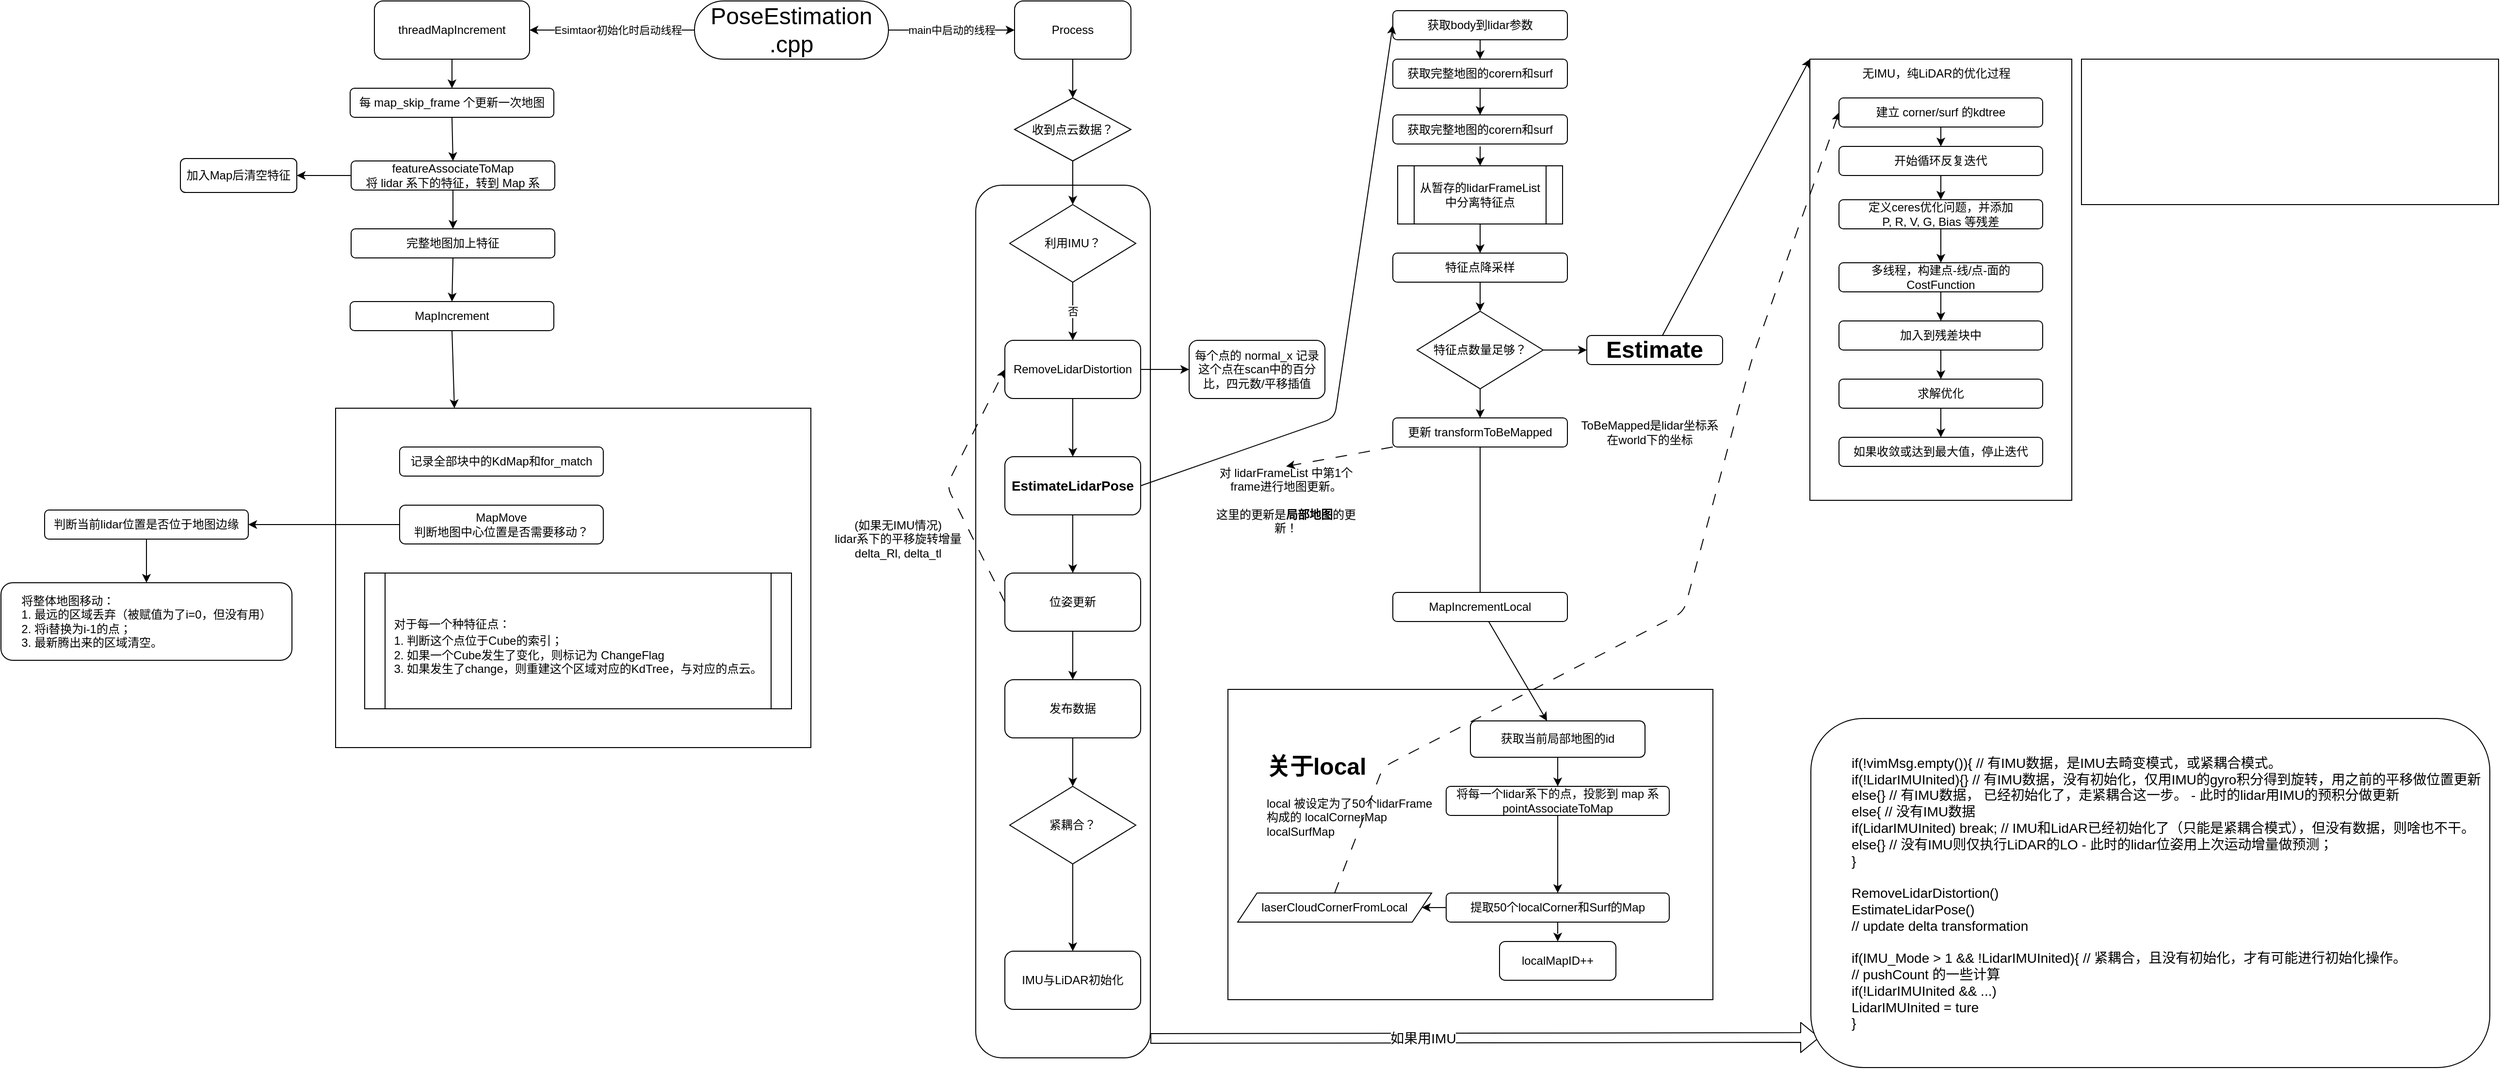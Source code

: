 <mxfile>
    <diagram id="mj-y8P8f9zTm1VpPqOiL" name="Page-1">
        <mxGraphModel dx="1750" dy="1113" grid="1" gridSize="10" guides="1" tooltips="1" connect="1" arrows="1" fold="1" page="1" pageScale="1" pageWidth="827" pageHeight="1169" math="0" shadow="0">
            <root>
                <mxCell id="0"/>
                <mxCell id="1" parent="0"/>
                <mxCell id="181" value="" style="rounded=1;whiteSpace=wrap;html=1;" vertex="1" parent="1">
                    <mxGeometry x="30" y="230" width="180" height="900" as="geometry"/>
                </mxCell>
                <mxCell id="178" value="" style="rounded=0;whiteSpace=wrap;html=1;" parent="1" vertex="1">
                    <mxGeometry x="890" y="100" width="270" height="455" as="geometry"/>
                </mxCell>
                <mxCell id="143" value="" style="group" parent="1" vertex="1" connectable="0">
                    <mxGeometry x="-630" y="460" width="490" height="350" as="geometry"/>
                </mxCell>
                <mxCell id="133" value="" style="rounded=0;whiteSpace=wrap;html=1;fontSize=24;" parent="143" vertex="1">
                    <mxGeometry width="490" height="350" as="geometry"/>
                </mxCell>
                <mxCell id="135" value="记录全部块中的KdMap和for_match" style="rounded=1;whiteSpace=wrap;html=1;" parent="143" vertex="1">
                    <mxGeometry x="66" y="40" width="210" height="30" as="geometry"/>
                </mxCell>
                <mxCell id="136" value="MapMove&lt;br&gt;判断地图中心位置是否需要移动？" style="rounded=1;whiteSpace=wrap;html=1;" parent="143" vertex="1">
                    <mxGeometry x="66" y="100" width="210" height="40" as="geometry"/>
                </mxCell>
                <mxCell id="140" value="&lt;div style=&quot;text-align: left;&quot;&gt;&lt;span style=&quot;font-size: 12px; background-color: initial;&quot;&gt;对于每一个种特征点：&lt;/span&gt;&lt;/div&gt;&lt;font style=&quot;font-size: 12px;&quot;&gt;&lt;div style=&quot;text-align: left;&quot;&gt;&lt;span style=&quot;background-color: initial;&quot;&gt;1. 判断这个点位于Cube的索引；&lt;/span&gt;&lt;/div&gt;&lt;div style=&quot;text-align: left;&quot;&gt;&lt;span style=&quot;background-color: initial;&quot;&gt;2. 如果一个Cube发生了变化，则标记为 ChangeFlag&lt;/span&gt;&lt;/div&gt;&lt;div style=&quot;text-align: left;&quot;&gt;&lt;span style=&quot;background-color: initial;&quot;&gt;3. 如果发生了change，则重建这个区域对应的KdTree，与对应的点云。&lt;/span&gt;&lt;/div&gt;&lt;/font&gt;" style="shape=process;whiteSpace=wrap;html=1;backgroundOutline=1;fontSize=24;size=0.048;" parent="143" vertex="1">
                    <mxGeometry x="30" y="170" width="440" height="140" as="geometry"/>
                </mxCell>
                <mxCell id="144" value="" style="group" parent="1" vertex="1" connectable="0">
                    <mxGeometry x="290" y="750" width="500" height="320" as="geometry"/>
                </mxCell>
                <mxCell id="96" value="" style="rounded=0;whiteSpace=wrap;html=1;" parent="144" vertex="1">
                    <mxGeometry width="500" height="320" as="geometry"/>
                </mxCell>
                <mxCell id="77" value="获取当前局部地图的id" style="whiteSpace=wrap;html=1;rounded=1;" parent="144" vertex="1">
                    <mxGeometry x="250" y="32.5" width="180" height="37.5" as="geometry"/>
                </mxCell>
                <mxCell id="80" value="将每一个lidar系下的点，投影到 map 系&lt;br&gt;pointAssociateToMap" style="rounded=1;whiteSpace=wrap;html=1;" parent="144" vertex="1">
                    <mxGeometry x="225" y="100" width="230" height="30" as="geometry"/>
                </mxCell>
                <mxCell id="81" value="" style="edgeStyle=none;html=1;" parent="144" source="77" target="80" edge="1">
                    <mxGeometry relative="1" as="geometry"/>
                </mxCell>
                <mxCell id="82" value="&lt;h1&gt;关于local&lt;/h1&gt;&lt;p&gt;local 被设定为了50个lidarFrame构成的 localCornerMap localSurfMap&lt;/p&gt;" style="text;html=1;strokeColor=none;fillColor=none;spacing=5;spacingTop=-20;whiteSpace=wrap;overflow=hidden;rounded=0;" parent="144" vertex="1">
                    <mxGeometry x="35" y="60" width="190" height="100" as="geometry"/>
                </mxCell>
                <mxCell id="83" value="提取50个localCorner和Surf的Map" style="rounded=1;whiteSpace=wrap;html=1;" parent="144" vertex="1">
                    <mxGeometry x="225" y="210" width="230" height="30" as="geometry"/>
                </mxCell>
                <mxCell id="84" value="" style="edgeStyle=none;html=1;" parent="144" source="80" target="83" edge="1">
                    <mxGeometry relative="1" as="geometry"/>
                </mxCell>
                <mxCell id="92" value="laserCloudCornerFromLocal" style="shape=parallelogram;perimeter=parallelogramPerimeter;whiteSpace=wrap;html=1;fixedSize=1;" parent="144" vertex="1">
                    <mxGeometry x="10" y="210" width="200" height="30" as="geometry"/>
                </mxCell>
                <mxCell id="93" value="" style="edgeStyle=none;html=1;" parent="144" source="83" target="92" edge="1">
                    <mxGeometry relative="1" as="geometry"/>
                </mxCell>
                <mxCell id="104" value="localMapID++" style="whiteSpace=wrap;html=1;rounded=1;" parent="144" vertex="1">
                    <mxGeometry x="280" y="260" width="120" height="40" as="geometry"/>
                </mxCell>
                <mxCell id="105" value="" style="edgeStyle=none;html=1;dashed=1;dashPattern=12 12;" parent="144" source="83" target="104" edge="1">
                    <mxGeometry relative="1" as="geometry"/>
                </mxCell>
                <mxCell id="2" value="Process" style="rounded=1;whiteSpace=wrap;html=1;" parent="1" vertex="1">
                    <mxGeometry x="70" y="40" width="120" height="60" as="geometry"/>
                </mxCell>
                <mxCell id="14" value="" style="endArrow=classic;html=1;exitX=0.5;exitY=1;exitDx=0;exitDy=0;entryX=0;entryY=0.5;entryDx=0;entryDy=0;" parent="1" source="2" target="16" edge="1">
                    <mxGeometry width="50" height="50" relative="1" as="geometry">
                        <mxPoint x="270" y="270" as="sourcePoint"/>
                        <mxPoint x="130" y="160" as="targetPoint"/>
                    </mxGeometry>
                </mxCell>
                <mxCell id="16" value="收到点云数据？" style="rhombus;whiteSpace=wrap;html=1;direction=south;" parent="1" vertex="1">
                    <mxGeometry x="70" y="140" width="120" height="65" as="geometry"/>
                </mxCell>
                <mxCell id="19" value="利用IMU？" style="rhombus;whiteSpace=wrap;html=1;" parent="1" vertex="1">
                    <mxGeometry x="65" y="250" width="130" height="80" as="geometry"/>
                </mxCell>
                <mxCell id="20" value="" style="endArrow=classic;html=1;entryX=0.5;entryY=0;entryDx=0;entryDy=0;exitX=1;exitY=0.5;exitDx=0;exitDy=0;" parent="1" source="16" target="19" edge="1">
                    <mxGeometry width="50" height="50" relative="1" as="geometry">
                        <mxPoint x="210" y="260" as="sourcePoint"/>
                        <mxPoint x="170" y="275" as="targetPoint"/>
                    </mxGeometry>
                </mxCell>
                <mxCell id="21" value="否" style="endArrow=classic;html=1;entryX=0.5;entryY=0;entryDx=0;entryDy=0;exitX=0.5;exitY=1;exitDx=0;exitDy=0;" parent="1" source="19" target="23" edge="1">
                    <mxGeometry width="50" height="50" relative="1" as="geometry">
                        <mxPoint x="140" y="340" as="sourcePoint"/>
                        <mxPoint x="129.52" y="375" as="targetPoint"/>
                    </mxGeometry>
                </mxCell>
                <mxCell id="23" value="RemoveLidarDistortion" style="rounded=1;whiteSpace=wrap;html=1;" parent="1" vertex="1">
                    <mxGeometry x="60" y="390" width="140" height="60" as="geometry"/>
                </mxCell>
                <mxCell id="24" value="&lt;font style=&quot;font-size: 14px;&quot;&gt;EstimateLidarPose&lt;/font&gt;" style="rounded=1;whiteSpace=wrap;html=1;fontStyle=1" parent="1" vertex="1">
                    <mxGeometry x="60" y="510" width="140" height="60" as="geometry"/>
                </mxCell>
                <mxCell id="25" value="" style="endArrow=classic;html=1;exitX=0.5;exitY=1;exitDx=0;exitDy=0;entryX=0.5;entryY=0;entryDx=0;entryDy=0;" parent="1" source="23" target="24" edge="1">
                    <mxGeometry width="50" height="50" relative="1" as="geometry">
                        <mxPoint x="280" y="480" as="sourcePoint"/>
                        <mxPoint x="330" y="430" as="targetPoint"/>
                    </mxGeometry>
                </mxCell>
                <mxCell id="27" value="位姿更新" style="rounded=1;whiteSpace=wrap;html=1;" parent="1" vertex="1">
                    <mxGeometry x="60" y="630" width="140" height="60" as="geometry"/>
                </mxCell>
                <mxCell id="28" value="发布数据" style="rounded=1;whiteSpace=wrap;html=1;" parent="1" vertex="1">
                    <mxGeometry x="60" y="740" width="140" height="60" as="geometry"/>
                </mxCell>
                <mxCell id="30" value="紧耦合？" style="rhombus;whiteSpace=wrap;html=1;" parent="1" vertex="1">
                    <mxGeometry x="65" y="850" width="130" height="80" as="geometry"/>
                </mxCell>
                <mxCell id="31" value="IMU与LiDAR初始化" style="rounded=1;whiteSpace=wrap;html=1;" parent="1" vertex="1">
                    <mxGeometry x="60" y="1020" width="140" height="60" as="geometry"/>
                </mxCell>
                <mxCell id="32" value="" style="endArrow=classic;html=1;exitX=0.5;exitY=1;exitDx=0;exitDy=0;entryX=0.5;entryY=0;entryDx=0;entryDy=0;" parent="1" source="28" target="30" edge="1">
                    <mxGeometry width="50" height="50" relative="1" as="geometry">
                        <mxPoint x="320" y="890" as="sourcePoint"/>
                        <mxPoint x="370" y="840" as="targetPoint"/>
                    </mxGeometry>
                </mxCell>
                <mxCell id="35" value="" style="endArrow=classic;html=1;exitX=0.5;exitY=1;exitDx=0;exitDy=0;entryX=0.5;entryY=0;entryDx=0;entryDy=0;" parent="1" source="30" target="31" edge="1">
                    <mxGeometry width="50" height="50" relative="1" as="geometry">
                        <mxPoint x="140" y="810" as="sourcePoint"/>
                        <mxPoint x="140" y="860" as="targetPoint"/>
                    </mxGeometry>
                </mxCell>
                <mxCell id="36" value="" style="endArrow=classic;html=1;entryX=0.5;entryY=0;entryDx=0;entryDy=0;exitX=0.5;exitY=1;exitDx=0;exitDy=0;" parent="1" source="24" target="27" edge="1">
                    <mxGeometry width="50" height="50" relative="1" as="geometry">
                        <mxPoint x="260" y="600" as="sourcePoint"/>
                        <mxPoint x="140" y="520" as="targetPoint"/>
                    </mxGeometry>
                </mxCell>
                <mxCell id="37" value="" style="endArrow=classic;html=1;exitX=0.5;exitY=1;exitDx=0;exitDy=0;" parent="1" source="27" target="28" edge="1">
                    <mxGeometry width="50" height="50" relative="1" as="geometry">
                        <mxPoint x="200" y="710" as="sourcePoint"/>
                        <mxPoint x="200" y="770" as="targetPoint"/>
                    </mxGeometry>
                </mxCell>
                <mxCell id="39" value="" style="endArrow=classic;html=1;exitX=0;exitY=0.5;exitDx=0;exitDy=0;entryX=0;entryY=0.5;entryDx=0;entryDy=0;dashed=1;dashPattern=12 12;" parent="1" source="27" target="23" edge="1">
                    <mxGeometry width="50" height="50" relative="1" as="geometry">
                        <mxPoint x="-30" y="620" as="sourcePoint"/>
                        <mxPoint x="20" y="570" as="targetPoint"/>
                        <Array as="points">
                            <mxPoint y="540"/>
                        </Array>
                    </mxGeometry>
                </mxCell>
                <mxCell id="41" value="(如果无IMU情况)&lt;br&gt;lidar系下的平移旋转增量&lt;br&gt;delta_Rl, delta_tl" style="text;html=1;strokeColor=none;fillColor=none;align=center;verticalAlign=middle;whiteSpace=wrap;rounded=0;" parent="1" vertex="1">
                    <mxGeometry x="-120" y="570" width="140" height="50" as="geometry"/>
                </mxCell>
                <mxCell id="42" value="每个点的 normal_x 记录这个点在scan中的百分比，四元数/平移插值" style="rounded=1;whiteSpace=wrap;html=1;" parent="1" vertex="1">
                    <mxGeometry x="250" y="390" width="140" height="60" as="geometry"/>
                </mxCell>
                <mxCell id="43" value="" style="endArrow=classic;html=1;exitX=1;exitY=0.5;exitDx=0;exitDy=0;entryX=0;entryY=0.5;entryDx=0;entryDy=0;" parent="1" source="23" target="42" edge="1">
                    <mxGeometry width="50" height="50" relative="1" as="geometry">
                        <mxPoint x="250" y="480" as="sourcePoint"/>
                        <mxPoint x="300" y="430" as="targetPoint"/>
                    </mxGeometry>
                </mxCell>
                <mxCell id="44" value="获取body到lidar参数" style="rounded=1;whiteSpace=wrap;html=1;" parent="1" vertex="1">
                    <mxGeometry x="460" y="50" width="180" height="30" as="geometry"/>
                </mxCell>
                <mxCell id="45" value="" style="endArrow=classic;html=1;entryX=0;entryY=0.5;entryDx=0;entryDy=0;exitX=1;exitY=0.5;exitDx=0;exitDy=0;" parent="1" source="24" target="44" edge="1">
                    <mxGeometry width="50" height="50" relative="1" as="geometry">
                        <mxPoint x="380" y="240" as="sourcePoint"/>
                        <mxPoint x="430" y="190" as="targetPoint"/>
                        <Array as="points">
                            <mxPoint x="400" y="470"/>
                        </Array>
                    </mxGeometry>
                </mxCell>
                <mxCell id="47" value="获取完整地图的corern和surf&lt;br&gt;" style="rounded=1;whiteSpace=wrap;html=1;" parent="1" vertex="1">
                    <mxGeometry x="460" y="100" width="180" height="30" as="geometry"/>
                </mxCell>
                <mxCell id="48" value="获取完整地图的corern和surf&lt;br&gt;" style="rounded=1;whiteSpace=wrap;html=1;" parent="1" vertex="1">
                    <mxGeometry x="460" y="157.5" width="180" height="30" as="geometry"/>
                </mxCell>
                <mxCell id="49" value="从暂存的lidarFrameList中分离特征点" style="shape=process;whiteSpace=wrap;html=1;backgroundOutline=1;" parent="1" vertex="1">
                    <mxGeometry x="465" y="210" width="170" height="60" as="geometry"/>
                </mxCell>
                <mxCell id="51" value="特征点降采样" style="rounded=1;whiteSpace=wrap;html=1;" parent="1" vertex="1">
                    <mxGeometry x="460" y="300" width="180" height="30" as="geometry"/>
                </mxCell>
                <mxCell id="52" value="特征点数量足够？" style="rhombus;whiteSpace=wrap;html=1;" parent="1" vertex="1">
                    <mxGeometry x="485" y="360" width="130" height="80" as="geometry"/>
                </mxCell>
                <mxCell id="53" value="" style="endArrow=classic;html=1;exitX=1;exitY=0.5;exitDx=0;exitDy=0;entryX=0;entryY=0.5;entryDx=0;entryDy=0;" parent="1" source="52" target="54" edge="1">
                    <mxGeometry width="50" height="50" relative="1" as="geometry">
                        <mxPoint x="670" y="400" as="sourcePoint"/>
                        <mxPoint x="670" y="390" as="targetPoint"/>
                    </mxGeometry>
                </mxCell>
                <mxCell id="162" value="" style="edgeStyle=none;html=1;fontSize=14;entryX=0;entryY=0;entryDx=0;entryDy=0;" parent="1" source="54" edge="1" target="178">
                    <mxGeometry relative="1" as="geometry">
                        <mxPoint x="850" y="410.737" as="targetPoint"/>
                    </mxGeometry>
                </mxCell>
                <mxCell id="54" value="&lt;h1&gt;Estimate&lt;/h1&gt;" style="rounded=1;whiteSpace=wrap;html=1;fontStyle=1" parent="1" vertex="1">
                    <mxGeometry x="660" y="385" width="140" height="30" as="geometry"/>
                </mxCell>
                <mxCell id="117" style="edgeStyle=none;html=1;exitX=0;exitY=1;exitDx=0;exitDy=0;dashed=1;dashPattern=12 12;entryX=0.5;entryY=0;entryDx=0;entryDy=0;" parent="1" source="57" target="66" edge="1">
                    <mxGeometry relative="1" as="geometry"/>
                </mxCell>
                <mxCell id="57" value="更新 transformToBeMapped" style="rounded=1;whiteSpace=wrap;html=1;" parent="1" vertex="1">
                    <mxGeometry x="460" y="470" width="180" height="30" as="geometry"/>
                </mxCell>
                <mxCell id="58" value="ToBeMapped是lidar坐标系在world下的坐标" style="text;html=1;strokeColor=none;fillColor=none;align=center;verticalAlign=middle;whiteSpace=wrap;rounded=0;" parent="1" vertex="1">
                    <mxGeometry x="650" y="470" width="150" height="30" as="geometry"/>
                </mxCell>
                <mxCell id="59" value="" style="endArrow=classic;html=1;exitX=0.5;exitY=1;exitDx=0;exitDy=0;entryX=0.5;entryY=0;entryDx=0;entryDy=0;" parent="1" source="44" target="47" edge="1">
                    <mxGeometry width="50" height="50" relative="1" as="geometry">
                        <mxPoint x="730" y="150" as="sourcePoint"/>
                        <mxPoint x="780" y="100" as="targetPoint"/>
                    </mxGeometry>
                </mxCell>
                <mxCell id="60" value="" style="endArrow=classic;html=1;entryX=0.5;entryY=0;entryDx=0;entryDy=0;exitX=0.5;exitY=1;exitDx=0;exitDy=0;" parent="1" source="47" target="48" edge="1">
                    <mxGeometry width="50" height="50" relative="1" as="geometry">
                        <mxPoint x="540" y="90" as="sourcePoint"/>
                        <mxPoint x="560" y="110" as="targetPoint"/>
                    </mxGeometry>
                </mxCell>
                <mxCell id="61" value="" style="endArrow=classic;html=1;entryX=0.5;entryY=0;entryDx=0;entryDy=0;" parent="1" target="49" edge="1">
                    <mxGeometry width="50" height="50" relative="1" as="geometry">
                        <mxPoint x="550" y="190" as="sourcePoint"/>
                        <mxPoint x="570" y="120" as="targetPoint"/>
                    </mxGeometry>
                </mxCell>
                <mxCell id="62" value="" style="endArrow=classic;html=1;exitX=0.5;exitY=1;exitDx=0;exitDy=0;" parent="1" source="49" target="51" edge="1">
                    <mxGeometry width="50" height="50" relative="1" as="geometry">
                        <mxPoint x="550" y="290" as="sourcePoint"/>
                        <mxPoint x="560" y="240" as="targetPoint"/>
                    </mxGeometry>
                </mxCell>
                <mxCell id="63" value="" style="endArrow=classic;html=1;entryX=0.5;entryY=0;entryDx=0;entryDy=0;exitX=0.5;exitY=1;exitDx=0;exitDy=0;" parent="1" source="51" target="52" edge="1">
                    <mxGeometry width="50" height="50" relative="1" as="geometry">
                        <mxPoint x="570" y="210" as="sourcePoint"/>
                        <mxPoint x="570" y="250" as="targetPoint"/>
                    </mxGeometry>
                </mxCell>
                <mxCell id="64" value="" style="endArrow=classic;html=1;exitX=0.5;exitY=1;exitDx=0;exitDy=0;" parent="1" source="52" target="57" edge="1">
                    <mxGeometry width="50" height="50" relative="1" as="geometry">
                        <mxPoint x="580" y="220" as="sourcePoint"/>
                        <mxPoint x="580" y="260" as="targetPoint"/>
                    </mxGeometry>
                </mxCell>
                <mxCell id="78" value="" style="edgeStyle=none;html=1;" parent="1" source="65" target="77" edge="1">
                    <mxGeometry relative="1" as="geometry"/>
                </mxCell>
                <mxCell id="65" value="MapIncrementLocal" style="rounded=1;whiteSpace=wrap;html=1;" parent="1" vertex="1">
                    <mxGeometry x="460" y="650" width="180" height="30" as="geometry"/>
                </mxCell>
                <mxCell id="66" value="对 lidarFrameList 中第1个frame进行地图更新。&lt;br&gt;&lt;br&gt;这里的更新是&lt;b&gt;局部地图&lt;/b&gt;的更新！" style="text;html=1;strokeColor=none;fillColor=none;align=center;verticalAlign=middle;whiteSpace=wrap;rounded=0;" parent="1" vertex="1">
                    <mxGeometry x="265" y="520" width="170" height="70" as="geometry"/>
                </mxCell>
                <mxCell id="72" value="main中启动的线程" style="edgeStyle=none;html=1;entryX=0;entryY=0.5;entryDx=0;entryDy=0;" parent="1" source="71" target="2" edge="1">
                    <mxGeometry relative="1" as="geometry"/>
                </mxCell>
                <mxCell id="74" style="edgeStyle=none;html=1;exitX=0;exitY=0.5;exitDx=0;exitDy=0;" parent="1" source="71" target="73" edge="1">
                    <mxGeometry relative="1" as="geometry"/>
                </mxCell>
                <mxCell id="75" value="Esimtaor初始化时启动线程" style="edgeLabel;html=1;align=center;verticalAlign=middle;resizable=0;points=[];" parent="74" vertex="1" connectable="0">
                    <mxGeometry x="-0.463" y="3" relative="1" as="geometry">
                        <mxPoint x="-34" y="-3" as="offset"/>
                    </mxGeometry>
                </mxCell>
                <mxCell id="71" value="&lt;font style=&quot;font-size: 24px;&quot;&gt;PoseEstimation&lt;br&gt;.cpp&lt;br&gt;&lt;/font&gt;" style="rounded=1;whiteSpace=wrap;html=1;arcSize=50;" parent="1" vertex="1">
                    <mxGeometry x="-260" y="40" width="200" height="60" as="geometry"/>
                </mxCell>
                <mxCell id="73" value="&lt;span&gt;threadMapIncrement&lt;/span&gt;" style="rounded=1;whiteSpace=wrap;html=1;fontStyle=0" parent="1" vertex="1">
                    <mxGeometry x="-590" y="40" width="160" height="60" as="geometry"/>
                </mxCell>
                <mxCell id="110" value="" style="endArrow=classic;html=1;exitX=0.5;exitY=1;exitDx=0;exitDy=0;" parent="1" source="73" target="111" edge="1">
                    <mxGeometry width="50" height="50" relative="1" as="geometry">
                        <mxPoint x="-420" y="150" as="sourcePoint"/>
                        <mxPoint x="-370" y="100" as="targetPoint"/>
                    </mxGeometry>
                </mxCell>
                <mxCell id="111" value="每 map_skip_frame 个更新一次地图" style="rounded=1;whiteSpace=wrap;html=1;" parent="1" vertex="1">
                    <mxGeometry x="-615" y="130" width="210" height="30" as="geometry"/>
                </mxCell>
                <mxCell id="114" value="featureAssociateToMap&lt;br&gt;将 lidar 系下的特征，转到 Map 系" style="rounded=1;whiteSpace=wrap;html=1;" parent="1" vertex="1">
                    <mxGeometry x="-614" y="205" width="210" height="30" as="geometry"/>
                </mxCell>
                <mxCell id="116" value="" style="endArrow=none;html=1;exitX=0.5;exitY=1;exitDx=0;exitDy=0;" parent="1" source="57" target="65" edge="1">
                    <mxGeometry width="50" height="50" relative="1" as="geometry">
                        <mxPoint x="550" y="500" as="sourcePoint"/>
                        <mxPoint x="550" y="600" as="targetPoint"/>
                    </mxGeometry>
                </mxCell>
                <mxCell id="120" value="" style="endArrow=classic;html=1;exitX=0.5;exitY=1;exitDx=0;exitDy=0;entryX=0.5;entryY=0;entryDx=0;entryDy=0;" parent="1" source="111" target="114" edge="1">
                    <mxGeometry width="50" height="50" relative="1" as="geometry">
                        <mxPoint x="-500" y="110" as="sourcePoint"/>
                        <mxPoint x="-500" y="140" as="targetPoint"/>
                    </mxGeometry>
                </mxCell>
                <mxCell id="122" value="加入Map后清空特征" style="whiteSpace=wrap;html=1;rounded=1;" parent="1" vertex="1">
                    <mxGeometry x="-790" y="202.5" width="120" height="35" as="geometry"/>
                </mxCell>
                <mxCell id="124" value="" style="endArrow=classic;html=1;exitX=0;exitY=0.5;exitDx=0;exitDy=0;" parent="1" source="114" target="122" edge="1">
                    <mxGeometry width="50" height="50" relative="1" as="geometry">
                        <mxPoint x="-620" y="220" as="sourcePoint"/>
                        <mxPoint x="-499.0" y="215" as="targetPoint"/>
                    </mxGeometry>
                </mxCell>
                <mxCell id="125" value="完整地图加上特征" style="rounded=1;whiteSpace=wrap;html=1;" parent="1" vertex="1">
                    <mxGeometry x="-614" y="275" width="210" height="30" as="geometry"/>
                </mxCell>
                <mxCell id="128" value="MapIncrement" style="rounded=1;whiteSpace=wrap;html=1;" parent="1" vertex="1">
                    <mxGeometry x="-615" y="350" width="210" height="30" as="geometry"/>
                </mxCell>
                <mxCell id="130" value="" style="endArrow=classic;html=1;entryX=0.5;entryY=0;entryDx=0;entryDy=0;exitX=0.5;exitY=1;exitDx=0;exitDy=0;" parent="1" source="114" target="125" edge="1">
                    <mxGeometry width="50" height="50" relative="1" as="geometry">
                        <mxPoint x="-510" y="240" as="sourcePoint"/>
                        <mxPoint x="-499.0" y="215" as="targetPoint"/>
                    </mxGeometry>
                </mxCell>
                <mxCell id="131" value="" style="endArrow=classic;html=1;exitX=0.5;exitY=1;exitDx=0;exitDy=0;entryX=0.5;entryY=0;entryDx=0;entryDy=0;" parent="1" source="125" target="128" edge="1">
                    <mxGeometry width="50" height="50" relative="1" as="geometry">
                        <mxPoint x="-490.0" y="180" as="sourcePoint"/>
                        <mxPoint x="-489.0" y="225" as="targetPoint"/>
                    </mxGeometry>
                </mxCell>
                <mxCell id="134" value="&lt;div style=&quot;color: rgb(204, 204, 204); background-color: rgb(31, 31, 31); font-family: Consolas, &amp;quot;Courier New&amp;quot;, monospace; font-weight: normal; font-size: 14px; line-height: 19px;&quot;&gt;&lt;br&gt;&lt;/div&gt;" style="text;whiteSpace=wrap;html=1;fontSize=24;" parent="1" vertex="1">
                    <mxGeometry x="-850" y="690" width="130" height="40" as="geometry"/>
                </mxCell>
                <mxCell id="137" value="" style="endArrow=classic;html=1;exitX=0;exitY=0.5;exitDx=0;exitDy=0;entryX=1;entryY=0.5;entryDx=0;entryDy=0;" parent="1" source="136" target="138" edge="1">
                    <mxGeometry width="50" height="50" relative="1" as="geometry">
                        <mxPoint x="-740" y="580" as="sourcePoint"/>
                        <mxPoint x="-710" y="555" as="targetPoint"/>
                    </mxGeometry>
                </mxCell>
                <mxCell id="138" value="判断当前lidar位置是否位于地图边缘" style="rounded=1;whiteSpace=wrap;html=1;" parent="1" vertex="1">
                    <mxGeometry x="-930" y="565" width="210" height="30" as="geometry"/>
                </mxCell>
                <mxCell id="142" value="" style="endArrow=classic;html=1;exitX=0.5;exitY=1;exitDx=0;exitDy=0;entryX=0.25;entryY=0;entryDx=0;entryDy=0;" parent="1" source="128" target="133" edge="1">
                    <mxGeometry width="50" height="50" relative="1" as="geometry">
                        <mxPoint x="-499" y="315" as="sourcePoint"/>
                        <mxPoint x="-500" y="360" as="targetPoint"/>
                    </mxGeometry>
                </mxCell>
                <mxCell id="146" value="&lt;div style=&quot;text-align: left;&quot;&gt;&lt;span style=&quot;background-color: initial;&quot;&gt;将整体地图移动：&lt;/span&gt;&lt;/div&gt;&lt;div style=&quot;text-align: left;&quot;&gt;&lt;span style=&quot;background-color: initial;&quot;&gt;1. 最远的区域丢弃（被赋值为了i=0，但没有用）&lt;/span&gt;&lt;/div&gt;&lt;div style=&quot;text-align: left;&quot;&gt;&lt;span style=&quot;background-color: initial;&quot;&gt;2. 将i替换为i-1的点；&lt;/span&gt;&lt;/div&gt;&lt;div style=&quot;text-align: left;&quot;&gt;&lt;span style=&quot;background-color: initial;&quot;&gt;3. 最新腾出来的区域清空。&lt;/span&gt;&lt;/div&gt;" style="rounded=1;whiteSpace=wrap;html=1;" parent="1" vertex="1">
                    <mxGeometry x="-975" y="640" width="300" height="80" as="geometry"/>
                </mxCell>
                <mxCell id="148" value="" style="endArrow=classic;html=1;exitX=0.5;exitY=1;exitDx=0;exitDy=0;entryX=0.5;entryY=0;entryDx=0;entryDy=0;" parent="1" source="138" target="146" edge="1">
                    <mxGeometry width="50" height="50" relative="1" as="geometry">
                        <mxPoint x="-820" y="670" as="sourcePoint"/>
                        <mxPoint x="-770" y="620" as="targetPoint"/>
                    </mxGeometry>
                </mxCell>
                <mxCell id="152" value="" style="endArrow=classic;html=1;exitX=0.5;exitY=0;exitDx=0;exitDy=0;dashed=1;dashPattern=12 12;entryX=0;entryY=0.5;entryDx=0;entryDy=0;" parent="1" source="92" target="157" edge="1">
                    <mxGeometry width="50" height="50" relative="1" as="geometry">
                        <mxPoint x="70" y="670" as="sourcePoint"/>
                        <mxPoint x="750" y="190" as="targetPoint"/>
                        <Array as="points">
                            <mxPoint x="450" y="830"/>
                            <mxPoint x="760" y="670"/>
                            <mxPoint x="830" y="410"/>
                        </Array>
                    </mxGeometry>
                </mxCell>
                <mxCell id="165" value="" style="edgeStyle=none;html=1;" parent="1" source="157" target="164" edge="1">
                    <mxGeometry relative="1" as="geometry"/>
                </mxCell>
                <mxCell id="157" value="建立 corner/surf 的kdtree" style="rounded=1;whiteSpace=wrap;html=1;" parent="1" vertex="1">
                    <mxGeometry x="920" y="140" width="210" height="30" as="geometry"/>
                </mxCell>
                <mxCell id="167" value="" style="edgeStyle=none;html=1;" parent="1" source="164" target="166" edge="1">
                    <mxGeometry relative="1" as="geometry"/>
                </mxCell>
                <mxCell id="164" value="开始循环反复迭代" style="rounded=1;whiteSpace=wrap;html=1;" parent="1" vertex="1">
                    <mxGeometry x="920" y="190" width="210" height="30" as="geometry"/>
                </mxCell>
                <mxCell id="169" value="" style="edgeStyle=none;html=1;" parent="1" source="166" target="168" edge="1">
                    <mxGeometry relative="1" as="geometry"/>
                </mxCell>
                <mxCell id="166" value="定义ceres优化问题，并添加 &lt;br&gt;P, R, V, G, Bias 等残差" style="rounded=1;whiteSpace=wrap;html=1;" parent="1" vertex="1">
                    <mxGeometry x="920" y="245" width="210" height="30" as="geometry"/>
                </mxCell>
                <mxCell id="171" value="" style="edgeStyle=none;html=1;" parent="1" source="168" target="170" edge="1">
                    <mxGeometry relative="1" as="geometry"/>
                </mxCell>
                <mxCell id="168" value="多线程，构建点-线/点-面的CostFunction" style="rounded=1;whiteSpace=wrap;html=1;" parent="1" vertex="1">
                    <mxGeometry x="920" y="310" width="210" height="30" as="geometry"/>
                </mxCell>
                <mxCell id="173" value="" style="edgeStyle=none;html=1;" parent="1" source="170" target="172" edge="1">
                    <mxGeometry relative="1" as="geometry"/>
                </mxCell>
                <mxCell id="170" value="加入到残差块中" style="rounded=1;whiteSpace=wrap;html=1;" parent="1" vertex="1">
                    <mxGeometry x="920" y="370" width="210" height="30" as="geometry"/>
                </mxCell>
                <mxCell id="175" value="" style="edgeStyle=none;html=1;" parent="1" source="172" target="174" edge="1">
                    <mxGeometry relative="1" as="geometry"/>
                </mxCell>
                <mxCell id="172" value="求解优化" style="rounded=1;whiteSpace=wrap;html=1;" parent="1" vertex="1">
                    <mxGeometry x="920" y="430" width="210" height="30" as="geometry"/>
                </mxCell>
                <mxCell id="174" value="如果收敛或达到最大值，停止迭代" style="rounded=1;whiteSpace=wrap;html=1;" parent="1" vertex="1">
                    <mxGeometry x="920" y="490" width="210" height="30" as="geometry"/>
                </mxCell>
                <mxCell id="179" value="无IMU，纯LiDAR的优化过程" style="text;html=1;align=center;verticalAlign=middle;resizable=0;points=[];autosize=1;strokeColor=none;fillColor=none;" parent="1" vertex="1">
                    <mxGeometry x="930" y="100" width="180" height="30" as="geometry"/>
                </mxCell>
                <mxCell id="180" value="" style="rounded=0;whiteSpace=wrap;html=1;" vertex="1" parent="1">
                    <mxGeometry x="1170" y="100" width="430" height="150" as="geometry"/>
                </mxCell>
                <mxCell id="183" value="" style="endArrow=classic;html=1;shape=flexArrow;" edge="1" parent="1">
                    <mxGeometry width="50" height="50" relative="1" as="geometry">
                        <mxPoint x="210" y="1110" as="sourcePoint"/>
                        <mxPoint x="900" y="1109" as="targetPoint"/>
                    </mxGeometry>
                </mxCell>
                <mxCell id="185" value="&lt;font style=&quot;font-size: 14px;&quot;&gt;如果用IMU&lt;/font&gt;" style="edgeLabel;html=1;align=center;verticalAlign=middle;resizable=0;points=[];" vertex="1" connectable="0" parent="183">
                    <mxGeometry x="-0.219" relative="1" as="geometry">
                        <mxPoint x="11" as="offset"/>
                    </mxGeometry>
                </mxCell>
                <mxCell id="186" value="&lt;blockquote style=&quot;margin: 0 0 0 40px; border: none; padding: 0px;&quot;&gt;&lt;div&gt;if(!vimMsg.empty()){&amp;nbsp;// 有IMU数据，是IMU去畸变模式，或紧耦合模式。&lt;/div&gt;&lt;div&gt;&lt;span style=&quot;&quot;&gt;&#9;&lt;/span&gt;if(!LidarIMUInited){}&amp;nbsp;// 有IMU数据，没有初始化，仅用IMU的gyro积分得到旋转，用之前的平移做位置更新&lt;/div&gt;&lt;div&gt;&lt;span style=&quot;&quot;&gt;&#9;&lt;/span&gt;else{}&amp;nbsp;// 有IMU数据， 已经初始化了，走紧耦合这一步。&amp;nbsp;- 此时的lidar用IMU的预积分做更新&lt;/div&gt;&lt;div&gt;else{&amp;nbsp;// 没有IMU数据&lt;/div&gt;&lt;div&gt;&lt;span style=&quot;&quot;&gt;&#9;&lt;/span&gt;if(LidarIMUInited) break;&amp;nbsp;// IMU和LidAR已经初始化了（只能是紧耦合模式），但没有数据，则啥也不干。&lt;/div&gt;&lt;div&gt;&lt;span style=&quot;&quot;&gt;&#9;&lt;/span&gt;else{}&amp;nbsp;// 没有IMU则仅执行LiDAR的LO&amp;nbsp;- 此时的lidar位姿用上次运动增量做预测；&lt;/div&gt;&lt;div&gt;}&lt;/div&gt;&lt;div&gt;&lt;br&gt;&lt;/div&gt;&lt;div&gt;RemoveLidarDistortion()&lt;/div&gt;&lt;div&gt;EstimateLidarPose()&lt;/div&gt;&lt;div&gt;// update delta transformation&lt;/div&gt;&lt;div&gt;&lt;br&gt;&lt;/div&gt;&lt;div&gt;if(IMU_Mode &amp;gt; 1 &amp;amp;&amp;amp; !LidarIMUInited){&amp;nbsp;// 紧耦合，且没有初始化，才有可能进行初始化操作。&lt;/div&gt;&lt;div&gt;// pushCount 的一些计算&lt;/div&gt;&lt;div&gt;&lt;span style=&quot;&quot;&gt;&#9;&lt;/span&gt;if(!LidarIMUInited &amp;amp;&amp;amp; ...)&lt;/div&gt;&lt;div&gt;&lt;span style=&quot;&quot;&gt;&#9;&lt;/span&gt;&lt;span style=&quot;&quot;&gt;&#9;&lt;/span&gt;LidarIMUInited = ture&lt;/div&gt;&lt;div&gt;}&lt;/div&gt;&lt;/blockquote&gt;" style="rounded=1;whiteSpace=wrap;html=1;fontSize=14;align=left;" vertex="1" parent="1">
                    <mxGeometry x="891" y="780" width="700" height="360" as="geometry"/>
                </mxCell>
                <mxCell id="187" value="&lt;div&gt;&lt;br&gt;&lt;/div&gt;" style="text;html=1;align=left;verticalAlign=middle;resizable=0;points=[];autosize=1;strokeColor=none;fillColor=none;fontSize=14;" vertex="1" parent="1">
                    <mxGeometry x="500" y="955" width="20" height="30" as="geometry"/>
                </mxCell>
            </root>
        </mxGraphModel>
    </diagram>
</mxfile>